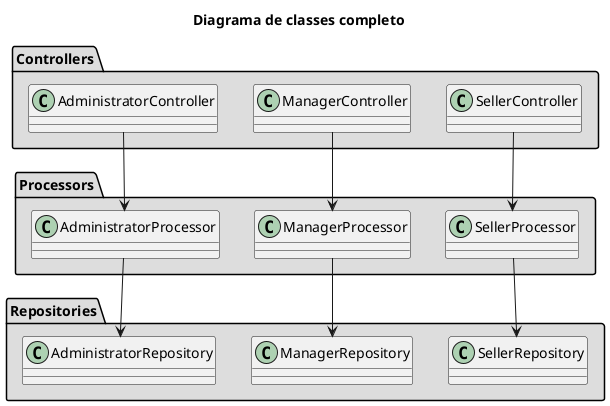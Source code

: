 @startuml

title Diagrama de classes completo

package Controllers #DDDDDD {

    class SellerController{
        
    }
    class ManagerController {}
    class AdministratorController {}

}

package Processors #DDDDDD {

    class SellerProcessor{}
    class ManagerProcessor {}
    class AdministratorProcessor {}

}


package Repositories #DDDDDD {

    class SellerRepository{}
    class ManagerRepository {}
    class AdministratorRepository {}
    
}

SellerController --> SellerProcessor
ManagerController --> ManagerProcessor
AdministratorController --> AdministratorProcessor

SellerProcessor --> SellerRepository
ManagerProcessor --> ManagerRepository
AdministratorProcessor --> AdministratorRepository

@enduml